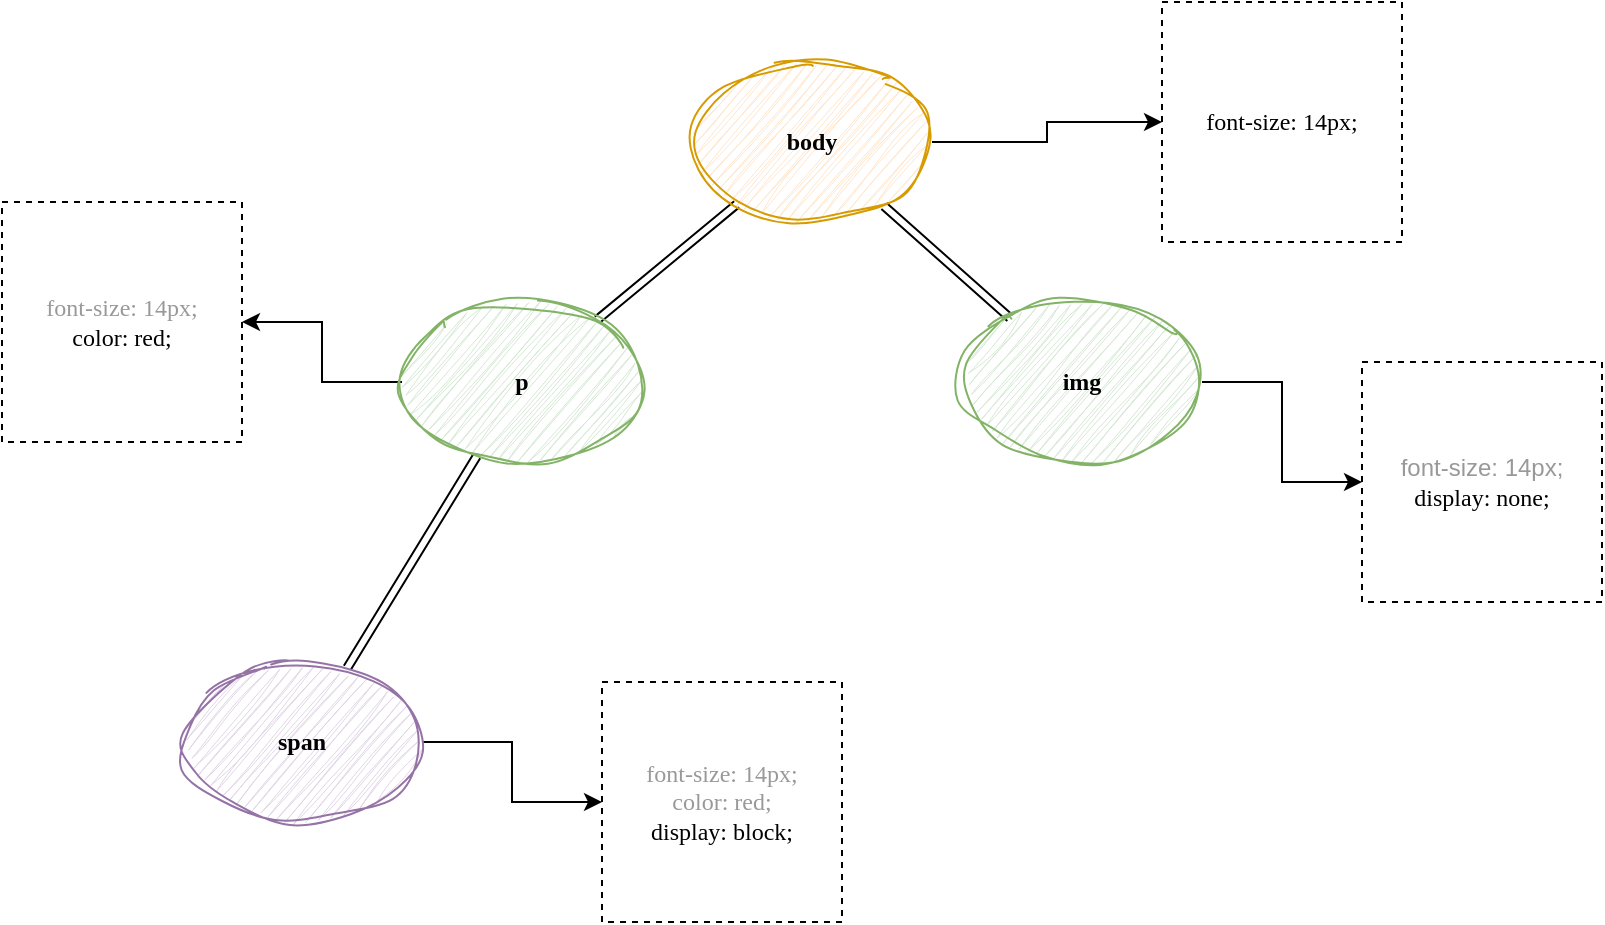 <mxfile version="20.8.21" type="github"><diagram name="Page-1" id="awNu_3DlOISEKZ05TdpL"><mxGraphModel dx="1137" dy="705" grid="1" gridSize="10" guides="1" tooltips="1" connect="0" arrows="1" fold="1" page="1" pageScale="1" pageWidth="850" pageHeight="1100" math="0" shadow="0"><root><mxCell id="0"/><mxCell id="1" parent="0"/><mxCell id="EYEKu2959EoNq3203nXm-22" value="" style="edgeStyle=none;rounded=0;orthogonalLoop=1;jettySize=auto;html=1;shape=link;" edge="1" parent="1" source="EYEKu2959EoNq3203nXm-20" target="EYEKu2959EoNq3203nXm-21"><mxGeometry relative="1" as="geometry"/></mxCell><mxCell id="EYEKu2959EoNq3203nXm-24" value="" style="edgeStyle=none;rounded=0;orthogonalLoop=1;jettySize=auto;html=1;shape=link;" edge="1" parent="1" source="EYEKu2959EoNq3203nXm-20" target="EYEKu2959EoNq3203nXm-23"><mxGeometry relative="1" as="geometry"/></mxCell><mxCell id="EYEKu2959EoNq3203nXm-28" value="" style="edgeStyle=orthogonalEdgeStyle;rounded=0;orthogonalLoop=1;jettySize=auto;html=1;" edge="1" parent="1" source="EYEKu2959EoNq3203nXm-20" target="EYEKu2959EoNq3203nXm-27"><mxGeometry relative="1" as="geometry"/></mxCell><mxCell id="EYEKu2959EoNq3203nXm-20" value="&lt;font face=&quot;Comic Sans MS&quot;&gt;&lt;b&gt;body&lt;/b&gt;&lt;/font&gt;" style="ellipse;whiteSpace=wrap;html=1;fillColor=#ffe6cc;fillStyle=auto;strokeColor=#d79b00;sketch=1;curveFitting=1;jiggle=2;" vertex="1" parent="1"><mxGeometry x="365" y="60" width="120" height="80" as="geometry"/></mxCell><mxCell id="EYEKu2959EoNq3203nXm-32" value="" style="edgeStyle=orthogonalEdgeStyle;rounded=0;orthogonalLoop=1;jettySize=auto;html=1;fontFamily=Comic Sans MS;" edge="1" parent="1" source="EYEKu2959EoNq3203nXm-21" target="EYEKu2959EoNq3203nXm-31"><mxGeometry relative="1" as="geometry"/></mxCell><mxCell id="EYEKu2959EoNq3203nXm-21" value="&lt;b&gt;&lt;font face=&quot;Comic Sans MS&quot;&gt;img&lt;/font&gt;&lt;/b&gt;" style="ellipse;whiteSpace=wrap;html=1;fillColor=#d5e8d4;fillStyle=auto;strokeColor=#82b366;shadow=0;sketch=1;curveFitting=1;jiggle=2;" vertex="1" parent="1"><mxGeometry x="500" y="180" width="120" height="80" as="geometry"/></mxCell><mxCell id="EYEKu2959EoNq3203nXm-26" value="" style="edgeStyle=none;shape=link;rounded=0;orthogonalLoop=1;jettySize=auto;html=1;" edge="1" parent="1" source="EYEKu2959EoNq3203nXm-23" target="EYEKu2959EoNq3203nXm-25"><mxGeometry relative="1" as="geometry"/></mxCell><mxCell id="EYEKu2959EoNq3203nXm-30" value="" style="edgeStyle=orthogonalEdgeStyle;rounded=0;orthogonalLoop=1;jettySize=auto;html=1;" edge="1" parent="1" source="EYEKu2959EoNq3203nXm-23" target="EYEKu2959EoNq3203nXm-29"><mxGeometry relative="1" as="geometry"/></mxCell><mxCell id="EYEKu2959EoNq3203nXm-23" value="&lt;b&gt;&lt;font face=&quot;Comic Sans MS&quot;&gt;p&lt;/font&gt;&lt;/b&gt;" style="ellipse;whiteSpace=wrap;html=1;fillColor=#d5e8d4;fillStyle=auto;strokeColor=#82b366;sketch=1;curveFitting=1;jiggle=2;" vertex="1" parent="1"><mxGeometry x="220" y="180" width="120" height="80" as="geometry"/></mxCell><mxCell id="EYEKu2959EoNq3203nXm-35" value="" style="edgeStyle=orthogonalEdgeStyle;rounded=0;orthogonalLoop=1;jettySize=auto;html=1;fontFamily=Comic Sans MS;" edge="1" parent="1" source="EYEKu2959EoNq3203nXm-25" target="EYEKu2959EoNq3203nXm-34"><mxGeometry relative="1" as="geometry"/></mxCell><mxCell id="EYEKu2959EoNq3203nXm-25" value="&lt;b&gt;&lt;font face=&quot;Comic Sans MS&quot;&gt;span&lt;/font&gt;&lt;/b&gt;" style="ellipse;whiteSpace=wrap;html=1;fillColor=#e1d5e7;fillStyle=auto;strokeColor=#9673a6;sketch=1;curveFitting=1;jiggle=2;" vertex="1" parent="1"><mxGeometry x="110" y="360" width="120" height="80" as="geometry"/></mxCell><mxCell id="EYEKu2959EoNq3203nXm-27" value="&lt;font face=&quot;Comic Sans MS&quot;&gt;font-size: 14px;&lt;/font&gt;" style="whiteSpace=wrap;html=1;fillStyle=auto;dashed=1;" vertex="1" parent="1"><mxGeometry x="600" y="30" width="120" height="120" as="geometry"/></mxCell><mxCell id="EYEKu2959EoNq3203nXm-29" value="&lt;font face=&quot;Comic Sans MS&quot;&gt;&lt;font color=&quot;#999999&quot;&gt;font-size: 14px;&lt;br&gt;&lt;/font&gt;color: red;&lt;/font&gt;" style="whiteSpace=wrap;html=1;fillStyle=auto;dashed=1;" vertex="1" parent="1"><mxGeometry x="20" y="130" width="120" height="120" as="geometry"/></mxCell><mxCell id="EYEKu2959EoNq3203nXm-31" value="&lt;font color=&quot;#999999&quot;&gt;font-size: 14px;&lt;br style=&quot;border-color: var(--border-color); font-family: &amp;quot;Comic Sans MS&amp;quot;;&quot;&gt;&lt;/font&gt;&lt;span style=&quot;font-family: &amp;quot;Comic Sans MS&amp;quot;;&quot;&gt;display: none;&lt;/span&gt;" style="whiteSpace=wrap;html=1;fillStyle=auto;shadow=0;dashed=1;" vertex="1" parent="1"><mxGeometry x="700" y="210" width="120" height="120" as="geometry"/></mxCell><mxCell id="EYEKu2959EoNq3203nXm-34" value="&lt;font color=&quot;#999999&quot;&gt;font-size: 14px;&lt;br style=&quot;border-color: var(--border-color);&quot;&gt;color: red;&lt;/font&gt;&lt;br&gt;display: block;" style="whiteSpace=wrap;html=1;fillStyle=auto;dashed=1;fontFamily=Comic Sans MS;" vertex="1" parent="1"><mxGeometry x="320" y="370" width="120" height="120" as="geometry"/></mxCell></root></mxGraphModel></diagram></mxfile>
